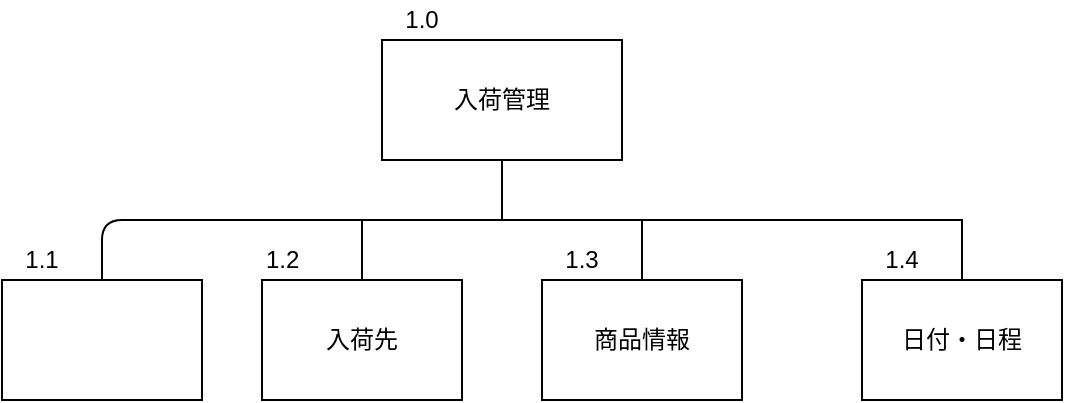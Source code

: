 <mxfile version="12.1.0" type="device" pages="1"><diagram id="CWzW4Fnbta6AJB88uExx" name="Page-1"><mxGraphModel dx="1094" dy="497" grid="1" gridSize="10" guides="1" tooltips="1" connect="1" arrows="1" fold="1" page="1" pageScale="1" pageWidth="827" pageHeight="1169" math="0" shadow="0"><root><mxCell id="0"/><mxCell id="1" parent="0"/><UserObject label="入荷管理" treeRoot="1" id="Id0PqSV8SwG9j4WcMuIS-1"><mxCell style="whiteSpace=wrap;html=1;align=center;treeFolding=1;treeMoving=1;container=1;recursiveResize=0;" parent="1" vertex="1"><mxGeometry x="280" y="120" width="120" height="60" as="geometry"/></mxCell></UserObject><mxCell id="Id0PqSV8SwG9j4WcMuIS-2" value="商品情報" style="whiteSpace=wrap;html=1;align=center;verticalAlign=middle;container=1;recursiveResize=0;treeFolding=1;treeMoving=1;" parent="1" vertex="1"><mxGeometry x="360" y="240" width="100" height="60" as="geometry"/></mxCell><mxCell id="Id0PqSV8SwG9j4WcMuIS-3" value="" style="edgeStyle=elbowEdgeStyle;elbow=vertical;startArrow=none;endArrow=none;rounded=0;" parent="1" target="Id0PqSV8SwG9j4WcMuIS-2" edge="1"><mxGeometry relative="1" as="geometry"><mxPoint x="340" y="180" as="sourcePoint"/></mxGeometry></mxCell><mxCell id="Id0PqSV8SwG9j4WcMuIS-4" value="入荷先" style="whiteSpace=wrap;html=1;align=center;verticalAlign=middle;container=1;recursiveResize=0;treeFolding=1;treeMoving=1;" parent="1" vertex="1"><mxGeometry x="220" y="240" width="100" height="60" as="geometry"/></mxCell><mxCell id="Id0PqSV8SwG9j4WcMuIS-5" value="" style="edgeStyle=elbowEdgeStyle;elbow=vertical;startArrow=none;endArrow=none;rounded=0;exitX=0.5;exitY=1;exitDx=0;exitDy=0;" parent="1" source="Id0PqSV8SwG9j4WcMuIS-1" target="Id0PqSV8SwG9j4WcMuIS-4" edge="1"><mxGeometry relative="1" as="geometry"><mxPoint x="200" y="180" as="sourcePoint"/></mxGeometry></mxCell><mxCell id="Id0PqSV8SwG9j4WcMuIS-6" value="日付・日程" style="whiteSpace=wrap;html=1;align=center;verticalAlign=middle;container=1;recursiveResize=0;treeFolding=1;treeMoving=1;" parent="1" vertex="1"><mxGeometry x="520" y="240" width="100" height="60" as="geometry"/></mxCell><mxCell id="Id0PqSV8SwG9j4WcMuIS-7" value="" style="edgeStyle=elbowEdgeStyle;elbow=vertical;startArrow=none;endArrow=none;rounded=0;" parent="1" target="Id0PqSV8SwG9j4WcMuIS-6" edge="1"><mxGeometry relative="1" as="geometry"><mxPoint x="410" y="210" as="sourcePoint"/><Array as="points"><mxPoint x="440" y="210"/><mxPoint x="490" y="200"/></Array></mxGeometry></mxCell><mxCell id="Id0PqSV8SwG9j4WcMuIS-8" value="1.0" style="text;html=1;strokeColor=none;fillColor=none;align=center;verticalAlign=middle;whiteSpace=wrap;rounded=0;" parent="1" vertex="1"><mxGeometry x="280" y="100" width="40" height="20" as="geometry"/></mxCell><mxCell id="Id0PqSV8SwG9j4WcMuIS-9" value="" style="whiteSpace=wrap;html=1;align=center;verticalAlign=middle;container=1;recursiveResize=0;treeFolding=1;treeMoving=1;" parent="1" vertex="1"><mxGeometry x="90" y="240" width="100" height="60" as="geometry"/></mxCell><mxCell id="Id0PqSV8SwG9j4WcMuIS-11" value="1.1" style="text;html=1;strokeColor=none;fillColor=none;align=center;verticalAlign=middle;whiteSpace=wrap;rounded=0;" parent="1" vertex="1"><mxGeometry x="90" y="220" width="40" height="20" as="geometry"/></mxCell><mxCell id="Id0PqSV8SwG9j4WcMuIS-12" value="1.4" style="text;html=1;strokeColor=none;fillColor=none;align=center;verticalAlign=middle;whiteSpace=wrap;rounded=0;" parent="1" vertex="1"><mxGeometry x="520" y="220" width="40" height="20" as="geometry"/></mxCell><mxCell id="Id0PqSV8SwG9j4WcMuIS-19" value="1.3" style="text;html=1;strokeColor=none;fillColor=none;align=center;verticalAlign=middle;whiteSpace=wrap;rounded=0;" parent="1" vertex="1"><mxGeometry x="360" y="220" width="40" height="20" as="geometry"/></mxCell><mxCell id="Id0PqSV8SwG9j4WcMuIS-17" value="1.2" style="text;html=1;resizable=0;points=[];autosize=1;align=left;verticalAlign=top;spacingTop=-4;direction=east;rotation=0;" parent="1" vertex="1"><mxGeometry x="220" y="220" width="30" height="20" as="geometry"/></mxCell><mxCell id="Id0PqSV8SwG9j4WcMuIS-27" value="" style="endArrow=none;html=1;exitX=0.5;exitY=0;exitDx=0;exitDy=0;" parent="1" source="Id0PqSV8SwG9j4WcMuIS-9" edge="1"><mxGeometry width="50" height="50" relative="1" as="geometry"><mxPoint x="90" y="370" as="sourcePoint"/><mxPoint x="280" y="210" as="targetPoint"/><Array as="points"><mxPoint x="140" y="210"/></Array></mxGeometry></mxCell></root></mxGraphModel></diagram></mxfile>